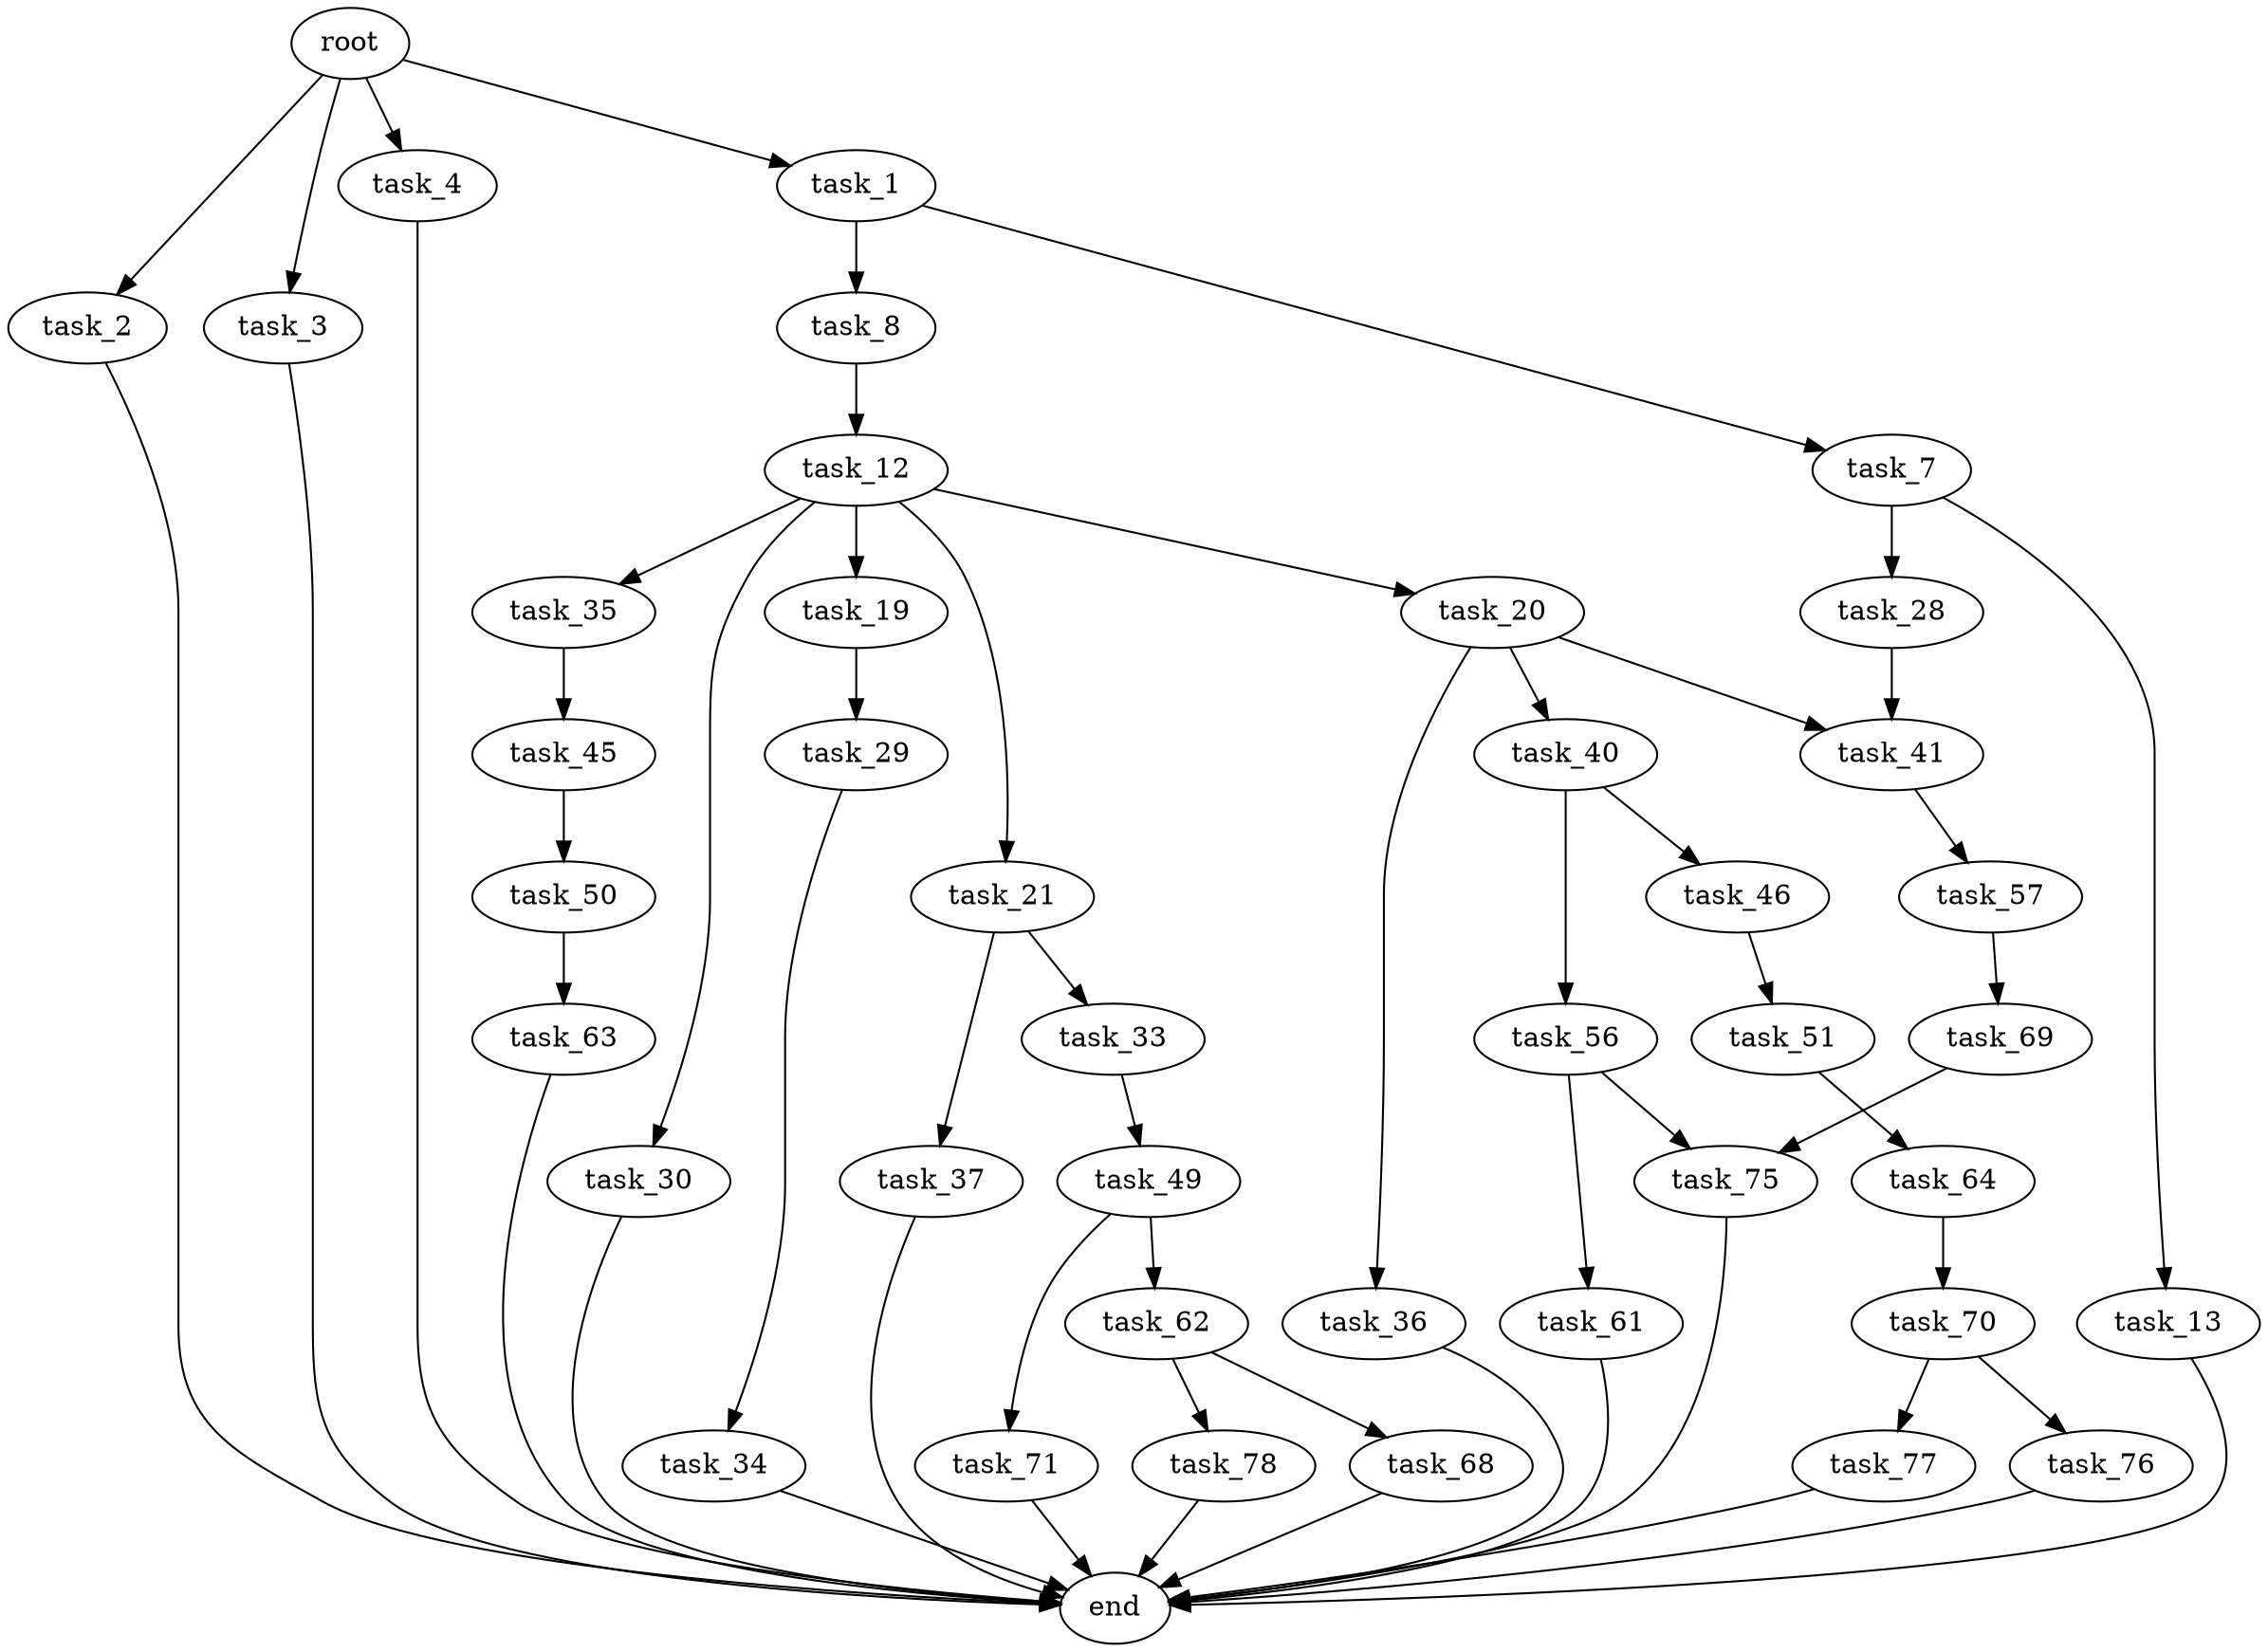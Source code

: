 digraph G {
  root [size="0.000000"];
  task_1 [size="134217728000.000000"];
  task_2 [size="369512376843.000000"];
  task_3 [size="3939220954.000000"];
  task_4 [size="134217728000.000000"];
  task_7 [size="782757789696.000000"];
  task_8 [size="12169868988.000000"];
  task_12 [size="549755813888.000000"];
  task_13 [size="231928233984.000000"];
  task_19 [size="134217728000.000000"];
  task_20 [size="43344412678.000000"];
  task_21 [size="28991029248.000000"];
  task_28 [size="33256546443.000000"];
  task_29 [size="368293445632.000000"];
  task_30 [size="193623526554.000000"];
  task_33 [size="8589934592.000000"];
  task_34 [size="68719476736.000000"];
  task_35 [size="68719476736.000000"];
  task_36 [size="231928233984.000000"];
  task_37 [size="23495022590.000000"];
  task_40 [size="50475535088.000000"];
  task_41 [size="231928233984.000000"];
  task_45 [size="12942915271.000000"];
  task_46 [size="130277651924.000000"];
  task_49 [size="840741694968.000000"];
  task_50 [size="368293445632.000000"];
  task_51 [size="549755813888.000000"];
  task_56 [size="40142098932.000000"];
  task_57 [size="28991029248.000000"];
  task_61 [size="134217728000.000000"];
  task_62 [size="15349219422.000000"];
  task_63 [size="328901174417.000000"];
  task_64 [size="368293445632.000000"];
  task_68 [size="100079868953.000000"];
  task_69 [size="6112223570.000000"];
  task_70 [size="137692892048.000000"];
  task_71 [size="12595007781.000000"];
  task_75 [size="267240269577.000000"];
  task_76 [size="11758035967.000000"];
  task_77 [size="33767686387.000000"];
  task_78 [size="89891260353.000000"];
  end [size="0.000000"];

  root -> task_1 [size="1.000000"];
  root -> task_2 [size="1.000000"];
  root -> task_3 [size="1.000000"];
  root -> task_4 [size="1.000000"];
  task_1 -> task_7 [size="209715200.000000"];
  task_1 -> task_8 [size="209715200.000000"];
  task_2 -> end [size="1.000000"];
  task_3 -> end [size="1.000000"];
  task_4 -> end [size="1.000000"];
  task_7 -> task_13 [size="679477248.000000"];
  task_7 -> task_28 [size="679477248.000000"];
  task_8 -> task_12 [size="301989888.000000"];
  task_12 -> task_19 [size="536870912.000000"];
  task_12 -> task_20 [size="536870912.000000"];
  task_12 -> task_21 [size="536870912.000000"];
  task_12 -> task_30 [size="536870912.000000"];
  task_12 -> task_35 [size="536870912.000000"];
  task_13 -> end [size="1.000000"];
  task_19 -> task_29 [size="209715200.000000"];
  task_20 -> task_36 [size="33554432.000000"];
  task_20 -> task_40 [size="33554432.000000"];
  task_20 -> task_41 [size="33554432.000000"];
  task_21 -> task_33 [size="75497472.000000"];
  task_21 -> task_37 [size="75497472.000000"];
  task_28 -> task_41 [size="679477248.000000"];
  task_29 -> task_34 [size="411041792.000000"];
  task_30 -> end [size="1.000000"];
  task_33 -> task_49 [size="33554432.000000"];
  task_34 -> end [size="1.000000"];
  task_35 -> task_45 [size="134217728.000000"];
  task_36 -> end [size="1.000000"];
  task_37 -> end [size="1.000000"];
  task_40 -> task_46 [size="134217728.000000"];
  task_40 -> task_56 [size="134217728.000000"];
  task_41 -> task_57 [size="301989888.000000"];
  task_45 -> task_50 [size="301989888.000000"];
  task_46 -> task_51 [size="411041792.000000"];
  task_49 -> task_62 [size="838860800.000000"];
  task_49 -> task_71 [size="838860800.000000"];
  task_50 -> task_63 [size="411041792.000000"];
  task_51 -> task_64 [size="536870912.000000"];
  task_56 -> task_61 [size="679477248.000000"];
  task_56 -> task_75 [size="679477248.000000"];
  task_57 -> task_69 [size="75497472.000000"];
  task_61 -> end [size="1.000000"];
  task_62 -> task_68 [size="679477248.000000"];
  task_62 -> task_78 [size="679477248.000000"];
  task_63 -> end [size="1.000000"];
  task_64 -> task_70 [size="411041792.000000"];
  task_68 -> end [size="1.000000"];
  task_69 -> task_75 [size="679477248.000000"];
  task_70 -> task_76 [size="301989888.000000"];
  task_70 -> task_77 [size="301989888.000000"];
  task_71 -> end [size="1.000000"];
  task_75 -> end [size="1.000000"];
  task_76 -> end [size="1.000000"];
  task_77 -> end [size="1.000000"];
  task_78 -> end [size="1.000000"];
}
